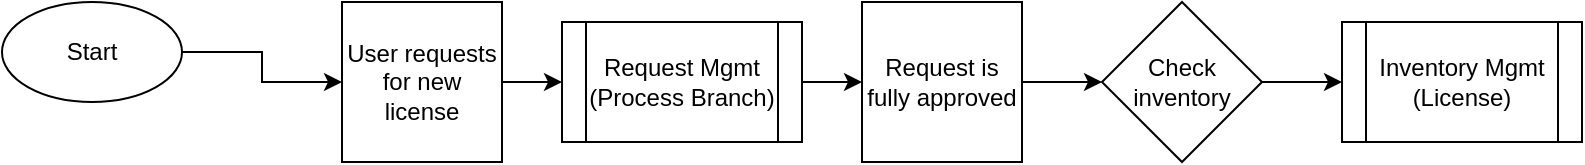 <mxfile version="23.1.2" type="github">
  <diagram name="Page-1" id="vAEatEsLHrIx9eN2LmbF">
    <mxGraphModel dx="880" dy="426" grid="1" gridSize="10" guides="1" tooltips="1" connect="1" arrows="1" fold="1" page="1" pageScale="1" pageWidth="850" pageHeight="1100" math="0" shadow="0">
      <root>
        <mxCell id="0" />
        <mxCell id="1" parent="0" />
        <mxCell id="pXW90rsx0bg_8WNFCdnt-8" value="" style="edgeStyle=orthogonalEdgeStyle;rounded=0;orthogonalLoop=1;jettySize=auto;html=1;" edge="1" parent="1" source="pXW90rsx0bg_8WNFCdnt-1" target="pXW90rsx0bg_8WNFCdnt-6">
          <mxGeometry relative="1" as="geometry" />
        </mxCell>
        <mxCell id="pXW90rsx0bg_8WNFCdnt-1" value="User requests for new license" style="whiteSpace=wrap;html=1;aspect=fixed;" vertex="1" parent="1">
          <mxGeometry x="210" y="60" width="80" height="80" as="geometry" />
        </mxCell>
        <mxCell id="pXW90rsx0bg_8WNFCdnt-3" value="" style="edgeStyle=orthogonalEdgeStyle;rounded=0;orthogonalLoop=1;jettySize=auto;html=1;" edge="1" parent="1" source="pXW90rsx0bg_8WNFCdnt-2" target="pXW90rsx0bg_8WNFCdnt-1">
          <mxGeometry relative="1" as="geometry" />
        </mxCell>
        <mxCell id="pXW90rsx0bg_8WNFCdnt-2" value="Start" style="ellipse;whiteSpace=wrap;html=1;" vertex="1" parent="1">
          <mxGeometry x="40" y="60" width="90" height="50" as="geometry" />
        </mxCell>
        <mxCell id="pXW90rsx0bg_8WNFCdnt-10" value="" style="edgeStyle=orthogonalEdgeStyle;rounded=0;orthogonalLoop=1;jettySize=auto;html=1;" edge="1" parent="1" source="pXW90rsx0bg_8WNFCdnt-6" target="pXW90rsx0bg_8WNFCdnt-9">
          <mxGeometry relative="1" as="geometry" />
        </mxCell>
        <mxCell id="pXW90rsx0bg_8WNFCdnt-6" value="Request Mgmt&lt;br&gt;(Process Branch)" style="shape=process;whiteSpace=wrap;html=1;backgroundOutline=1;" vertex="1" parent="1">
          <mxGeometry x="320" y="70" width="120" height="60" as="geometry" />
        </mxCell>
        <mxCell id="pXW90rsx0bg_8WNFCdnt-13" value="" style="edgeStyle=orthogonalEdgeStyle;rounded=0;orthogonalLoop=1;jettySize=auto;html=1;" edge="1" parent="1" source="pXW90rsx0bg_8WNFCdnt-9" target="pXW90rsx0bg_8WNFCdnt-11">
          <mxGeometry relative="1" as="geometry" />
        </mxCell>
        <mxCell id="pXW90rsx0bg_8WNFCdnt-9" value="Request is fully approved" style="whiteSpace=wrap;html=1;aspect=fixed;" vertex="1" parent="1">
          <mxGeometry x="470" y="60" width="80" height="80" as="geometry" />
        </mxCell>
        <mxCell id="pXW90rsx0bg_8WNFCdnt-14" value="" style="edgeStyle=orthogonalEdgeStyle;rounded=0;orthogonalLoop=1;jettySize=auto;html=1;" edge="1" parent="1" source="pXW90rsx0bg_8WNFCdnt-11" target="pXW90rsx0bg_8WNFCdnt-12">
          <mxGeometry relative="1" as="geometry" />
        </mxCell>
        <mxCell id="pXW90rsx0bg_8WNFCdnt-11" value="Check inventory" style="rhombus;whiteSpace=wrap;html=1;" vertex="1" parent="1">
          <mxGeometry x="590" y="60" width="80" height="80" as="geometry" />
        </mxCell>
        <mxCell id="pXW90rsx0bg_8WNFCdnt-12" value="Inventory Mgmt&lt;br&gt;(License)" style="shape=process;whiteSpace=wrap;html=1;backgroundOutline=1;" vertex="1" parent="1">
          <mxGeometry x="710" y="70" width="120" height="60" as="geometry" />
        </mxCell>
      </root>
    </mxGraphModel>
  </diagram>
</mxfile>
